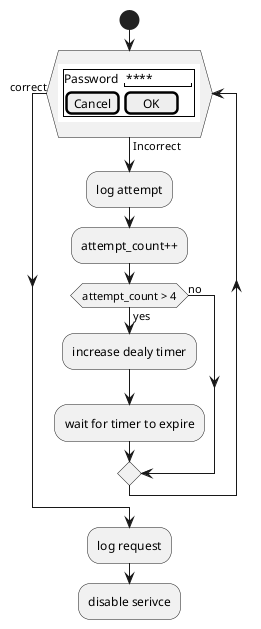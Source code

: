 @startuml
start
while (\n{{\nsalt\n{+\nPassword | "****    "\n[Cancel] | [  OK  ]}\n}}\n) is (Incorrect)
:log attempt;
:attempt_count++;
if (attempt_count > 4) then (yes)
    :increase dealy timer;
    :wait for timer to expire;
else (no)
endif
endwhile (correct)
:log request;
:disable serivce;
@enduml